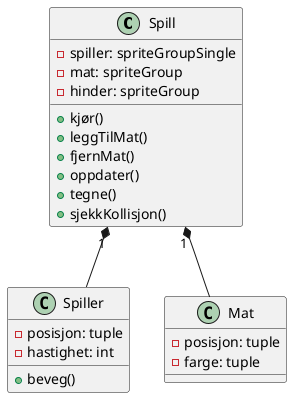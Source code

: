 @startuml

class Spill {
    -spiller: spriteGroupSingle 
    -mat: spriteGroup 
    -hinder: spriteGroup
    +kjør()
    +leggTilMat()
    +fjernMat()
    +oppdater()
    +tegne()
    +sjekkKollisjon()
}

class Spiller {
    -posisjon: tuple
    -hastighet: int
    +beveg()
}

class Mat {
    -posisjon: tuple
    -farge: tuple
}

Spill "1" *-- Spiller
Spill "1" *-- Mat

@enduml